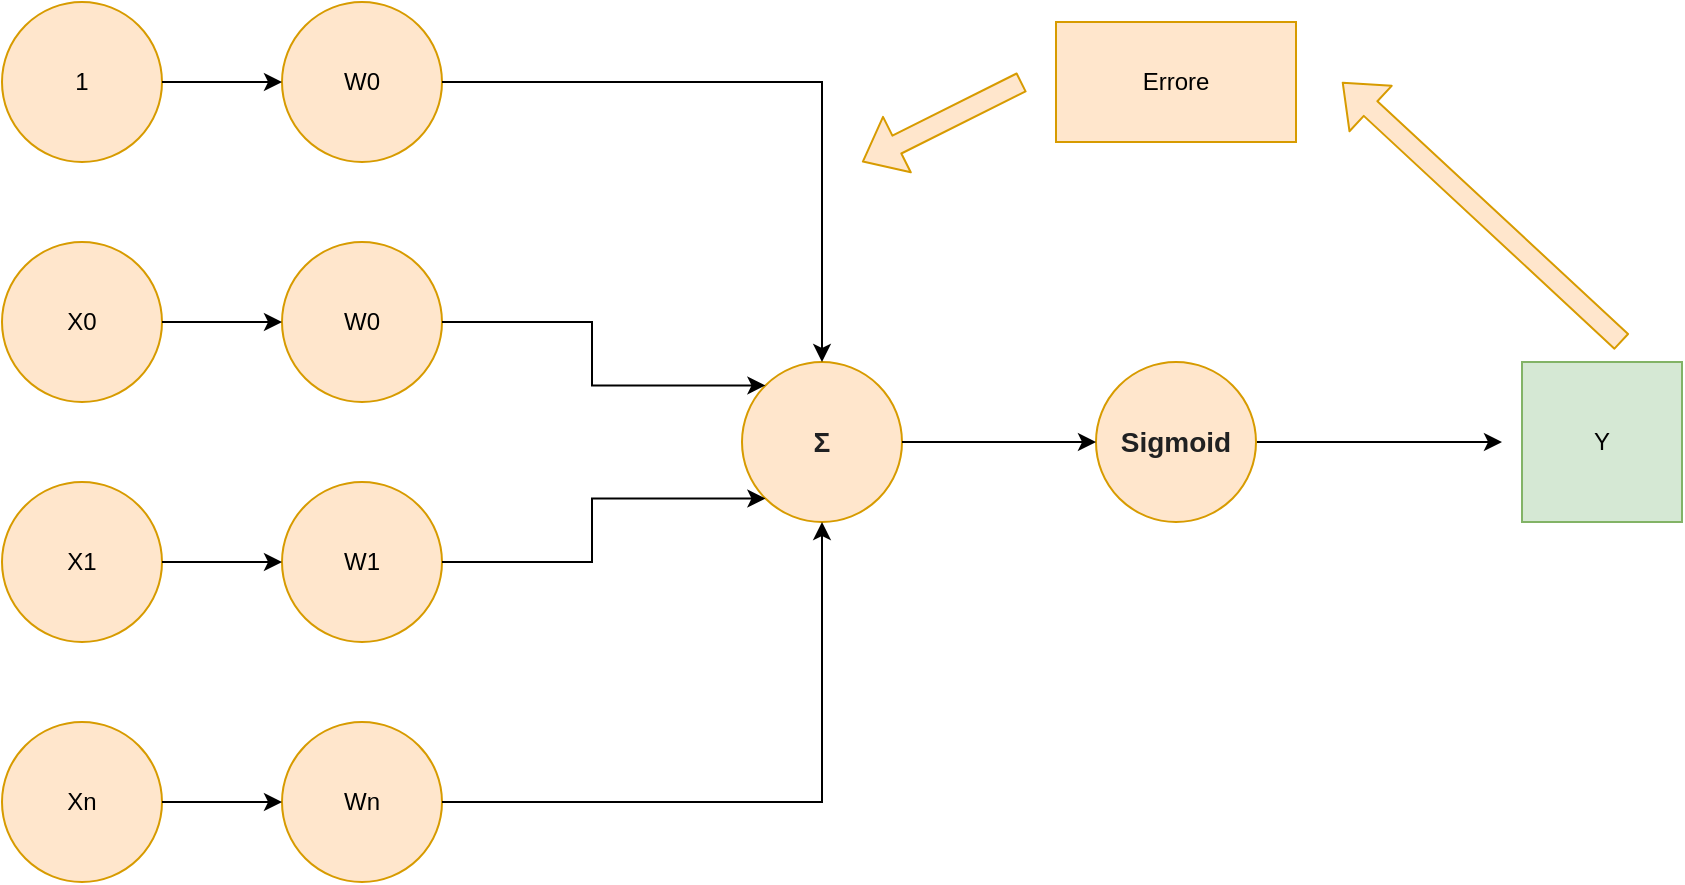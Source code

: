 <mxfile version="14.2.9" type="device"><diagram id="WGFTN02qwlz9Z4L_qbDP" name="Page-1"><mxGraphModel dx="1102" dy="621" grid="1" gridSize="10" guides="1" tooltips="1" connect="1" arrows="1" fold="1" page="1" pageScale="1" pageWidth="1654" pageHeight="1169" math="1" shadow="0"><root><mxCell id="0"/><mxCell id="1" parent="0"/><mxCell id="B9bszplOe_0NlmdEGvsS-27" value="" style="group" vertex="1" connectable="0" parent="1"><mxGeometry x="200" y="80" width="840" height="440" as="geometry"/></mxCell><mxCell id="B9bszplOe_0NlmdEGvsS-23" value="" style="whiteSpace=wrap;html=1;aspect=fixed;fillColor=#d5e8d4;strokeColor=#82b366;" vertex="1" parent="B9bszplOe_0NlmdEGvsS-27"><mxGeometry x="760" y="180" width="80" height="80" as="geometry"/></mxCell><mxCell id="B9bszplOe_0NlmdEGvsS-2" value="X0" style="ellipse;whiteSpace=wrap;html=1;aspect=fixed;fillColor=#ffe6cc;strokeColor=#d79b00;" vertex="1" parent="B9bszplOe_0NlmdEGvsS-27"><mxGeometry y="120" width="80" height="80" as="geometry"/></mxCell><mxCell id="B9bszplOe_0NlmdEGvsS-3" value="X1" style="ellipse;whiteSpace=wrap;html=1;aspect=fixed;fillColor=#ffe6cc;strokeColor=#d79b00;" vertex="1" parent="B9bszplOe_0NlmdEGvsS-27"><mxGeometry y="240" width="80" height="80" as="geometry"/></mxCell><mxCell id="B9bszplOe_0NlmdEGvsS-4" value="Xn" style="ellipse;whiteSpace=wrap;html=1;aspect=fixed;fillColor=#ffe6cc;strokeColor=#d79b00;" vertex="1" parent="B9bszplOe_0NlmdEGvsS-27"><mxGeometry y="360" width="80" height="80" as="geometry"/></mxCell><mxCell id="B9bszplOe_0NlmdEGvsS-5" value="1" style="ellipse;whiteSpace=wrap;html=1;aspect=fixed;fillColor=#ffe6cc;strokeColor=#d79b00;" vertex="1" parent="B9bszplOe_0NlmdEGvsS-27"><mxGeometry width="80" height="80" as="geometry"/></mxCell><mxCell id="B9bszplOe_0NlmdEGvsS-6" value="W0" style="ellipse;whiteSpace=wrap;html=1;aspect=fixed;fillColor=#ffe6cc;strokeColor=#d79b00;" vertex="1" parent="B9bszplOe_0NlmdEGvsS-27"><mxGeometry x="140" y="120" width="80" height="80" as="geometry"/></mxCell><mxCell id="B9bszplOe_0NlmdEGvsS-11" style="edgeStyle=orthogonalEdgeStyle;rounded=0;orthogonalLoop=1;jettySize=auto;html=1;exitX=1;exitY=0.5;exitDx=0;exitDy=0;entryX=0;entryY=0.5;entryDx=0;entryDy=0;" edge="1" parent="B9bszplOe_0NlmdEGvsS-27" source="B9bszplOe_0NlmdEGvsS-2" target="B9bszplOe_0NlmdEGvsS-6"><mxGeometry relative="1" as="geometry"/></mxCell><mxCell id="B9bszplOe_0NlmdEGvsS-7" value="W1" style="ellipse;whiteSpace=wrap;html=1;aspect=fixed;fillColor=#ffe6cc;strokeColor=#d79b00;" vertex="1" parent="B9bszplOe_0NlmdEGvsS-27"><mxGeometry x="140" y="240" width="80" height="80" as="geometry"/></mxCell><mxCell id="B9bszplOe_0NlmdEGvsS-12" style="edgeStyle=orthogonalEdgeStyle;rounded=0;orthogonalLoop=1;jettySize=auto;html=1;exitX=1;exitY=0.5;exitDx=0;exitDy=0;entryX=0;entryY=0.5;entryDx=0;entryDy=0;" edge="1" parent="B9bszplOe_0NlmdEGvsS-27" source="B9bszplOe_0NlmdEGvsS-3" target="B9bszplOe_0NlmdEGvsS-7"><mxGeometry relative="1" as="geometry"/></mxCell><mxCell id="B9bszplOe_0NlmdEGvsS-8" value="Wn" style="ellipse;whiteSpace=wrap;html=1;aspect=fixed;fillColor=#ffe6cc;strokeColor=#d79b00;" vertex="1" parent="B9bszplOe_0NlmdEGvsS-27"><mxGeometry x="140" y="360" width="80" height="80" as="geometry"/></mxCell><mxCell id="B9bszplOe_0NlmdEGvsS-13" style="edgeStyle=orthogonalEdgeStyle;rounded=0;orthogonalLoop=1;jettySize=auto;html=1;exitX=1;exitY=0.5;exitDx=0;exitDy=0;entryX=0;entryY=0.5;entryDx=0;entryDy=0;" edge="1" parent="B9bszplOe_0NlmdEGvsS-27" source="B9bszplOe_0NlmdEGvsS-4" target="B9bszplOe_0NlmdEGvsS-8"><mxGeometry relative="1" as="geometry"/></mxCell><mxCell id="B9bszplOe_0NlmdEGvsS-9" value="W0" style="ellipse;whiteSpace=wrap;html=1;aspect=fixed;fillColor=#ffe6cc;strokeColor=#d79b00;" vertex="1" parent="B9bszplOe_0NlmdEGvsS-27"><mxGeometry x="140" width="80" height="80" as="geometry"/></mxCell><mxCell id="B9bszplOe_0NlmdEGvsS-10" style="edgeStyle=orthogonalEdgeStyle;rounded=0;orthogonalLoop=1;jettySize=auto;html=1;exitX=1;exitY=0.5;exitDx=0;exitDy=0;entryX=0;entryY=0.5;entryDx=0;entryDy=0;" edge="1" parent="B9bszplOe_0NlmdEGvsS-27" source="B9bszplOe_0NlmdEGvsS-5" target="B9bszplOe_0NlmdEGvsS-9"><mxGeometry relative="1" as="geometry"/></mxCell><mxCell id="B9bszplOe_0NlmdEGvsS-14" value="&lt;b style=&quot;color: rgb(32 , 33 , 34) ; font-family: sans-serif ; font-size: 14px&quot;&gt;Σ&lt;/b&gt;" style="ellipse;whiteSpace=wrap;html=1;aspect=fixed;fillColor=#ffe6cc;strokeColor=#d79b00;" vertex="1" parent="B9bszplOe_0NlmdEGvsS-27"><mxGeometry x="370" y="180" width="80" height="80" as="geometry"/></mxCell><mxCell id="B9bszplOe_0NlmdEGvsS-16" style="edgeStyle=orthogonalEdgeStyle;rounded=0;orthogonalLoop=1;jettySize=auto;html=1;exitX=1;exitY=0.5;exitDx=0;exitDy=0;entryX=0;entryY=0;entryDx=0;entryDy=0;" edge="1" parent="B9bszplOe_0NlmdEGvsS-27" source="B9bszplOe_0NlmdEGvsS-6" target="B9bszplOe_0NlmdEGvsS-14"><mxGeometry relative="1" as="geometry"/></mxCell><mxCell id="B9bszplOe_0NlmdEGvsS-17" style="edgeStyle=orthogonalEdgeStyle;rounded=0;orthogonalLoop=1;jettySize=auto;html=1;exitX=1;exitY=0.5;exitDx=0;exitDy=0;entryX=0;entryY=1;entryDx=0;entryDy=0;" edge="1" parent="B9bszplOe_0NlmdEGvsS-27" source="B9bszplOe_0NlmdEGvsS-7" target="B9bszplOe_0NlmdEGvsS-14"><mxGeometry relative="1" as="geometry"/></mxCell><mxCell id="B9bszplOe_0NlmdEGvsS-18" style="edgeStyle=orthogonalEdgeStyle;rounded=0;orthogonalLoop=1;jettySize=auto;html=1;exitX=1;exitY=0.5;exitDx=0;exitDy=0;entryX=0.5;entryY=1;entryDx=0;entryDy=0;" edge="1" parent="B9bszplOe_0NlmdEGvsS-27" source="B9bszplOe_0NlmdEGvsS-8" target="B9bszplOe_0NlmdEGvsS-14"><mxGeometry relative="1" as="geometry"/></mxCell><mxCell id="B9bszplOe_0NlmdEGvsS-15" style="edgeStyle=orthogonalEdgeStyle;rounded=0;orthogonalLoop=1;jettySize=auto;html=1;exitX=1;exitY=0.5;exitDx=0;exitDy=0;entryX=0.5;entryY=0;entryDx=0;entryDy=0;" edge="1" parent="B9bszplOe_0NlmdEGvsS-27" source="B9bszplOe_0NlmdEGvsS-9" target="B9bszplOe_0NlmdEGvsS-14"><mxGeometry relative="1" as="geometry"/></mxCell><mxCell id="B9bszplOe_0NlmdEGvsS-21" style="edgeStyle=orthogonalEdgeStyle;rounded=0;orthogonalLoop=1;jettySize=auto;html=1;exitX=1;exitY=0.5;exitDx=0;exitDy=0;" edge="1" parent="B9bszplOe_0NlmdEGvsS-27" source="B9bszplOe_0NlmdEGvsS-19"><mxGeometry relative="1" as="geometry"><mxPoint x="750" y="220" as="targetPoint"/></mxGeometry></mxCell><mxCell id="B9bszplOe_0NlmdEGvsS-19" value="&lt;b style=&quot;color: rgb(32 , 33 , 34) ; font-family: sans-serif ; font-size: 14px&quot;&gt;Sigmoid&lt;/b&gt;" style="ellipse;whiteSpace=wrap;html=1;aspect=fixed;fillColor=#ffe6cc;strokeColor=#d79b00;" vertex="1" parent="B9bszplOe_0NlmdEGvsS-27"><mxGeometry x="547" y="180" width="80" height="80" as="geometry"/></mxCell><mxCell id="B9bszplOe_0NlmdEGvsS-20" style="edgeStyle=orthogonalEdgeStyle;rounded=0;orthogonalLoop=1;jettySize=auto;html=1;exitX=1;exitY=0.5;exitDx=0;exitDy=0;entryX=0;entryY=0.5;entryDx=0;entryDy=0;" edge="1" parent="B9bszplOe_0NlmdEGvsS-27" source="B9bszplOe_0NlmdEGvsS-14" target="B9bszplOe_0NlmdEGvsS-19"><mxGeometry relative="1" as="geometry"/></mxCell><mxCell id="B9bszplOe_0NlmdEGvsS-22" value="Y" style="text;html=1;strokeColor=none;fillColor=none;align=center;verticalAlign=middle;whiteSpace=wrap;rounded=0;" vertex="1" parent="B9bszplOe_0NlmdEGvsS-27"><mxGeometry x="780" y="210" width="40" height="20" as="geometry"/></mxCell><mxCell id="B9bszplOe_0NlmdEGvsS-24" value="Errore" style="rounded=0;whiteSpace=wrap;html=1;fillColor=#ffe6cc;strokeColor=#d79b00;" vertex="1" parent="B9bszplOe_0NlmdEGvsS-27"><mxGeometry x="527" y="10" width="120" height="60" as="geometry"/></mxCell><mxCell id="B9bszplOe_0NlmdEGvsS-25" value="" style="shape=flexArrow;endArrow=classic;html=1;fillColor=#ffe6cc;strokeColor=#d79b00;" edge="1" parent="B9bszplOe_0NlmdEGvsS-27"><mxGeometry width="50" height="50" relative="1" as="geometry"><mxPoint x="810" y="170" as="sourcePoint"/><mxPoint x="670" y="40" as="targetPoint"/></mxGeometry></mxCell><mxCell id="B9bszplOe_0NlmdEGvsS-26" value="" style="shape=flexArrow;endArrow=classic;html=1;fillColor=#ffe6cc;strokeColor=#d79b00;" edge="1" parent="B9bszplOe_0NlmdEGvsS-27"><mxGeometry width="50" height="50" relative="1" as="geometry"><mxPoint x="510" y="40" as="sourcePoint"/><mxPoint x="430" y="80" as="targetPoint"/></mxGeometry></mxCell></root></mxGraphModel></diagram></mxfile>
